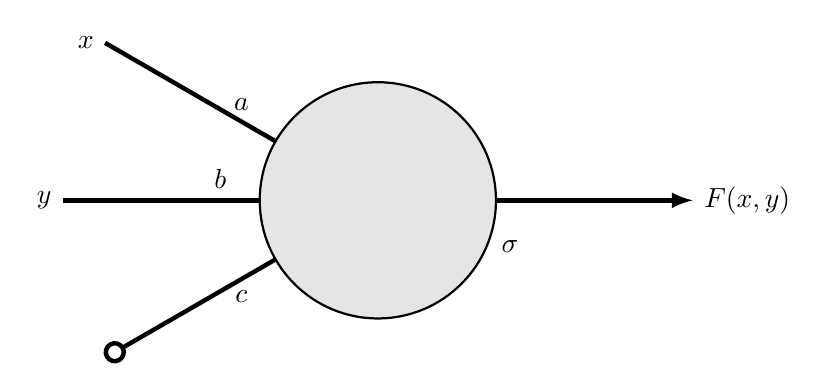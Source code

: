 \begin{tikzpicture}[scale=0.5]

\draw[thick,fill=black!10] (0,0) circle (3);
\draw[ultra thick]  (150:3) -- (150:8)node[pos=0.2,above]{$a$} node[left]{$x$};
\draw[ultra thick]  (180:3) -- (180:8)node[pos=0.2,above]{$b$} node[left]{$y$};
\draw[-o,ultra thick]  (210:3) -- (210:8) node[pos=0.2,below]{$c$};
\draw[->,>=latex,ultra thick] (0:3) --  (8,0) node[right] {$F(x,y)$};
\node[below right] at (-15:3) {$\sigma$};

\end{tikzpicture}  